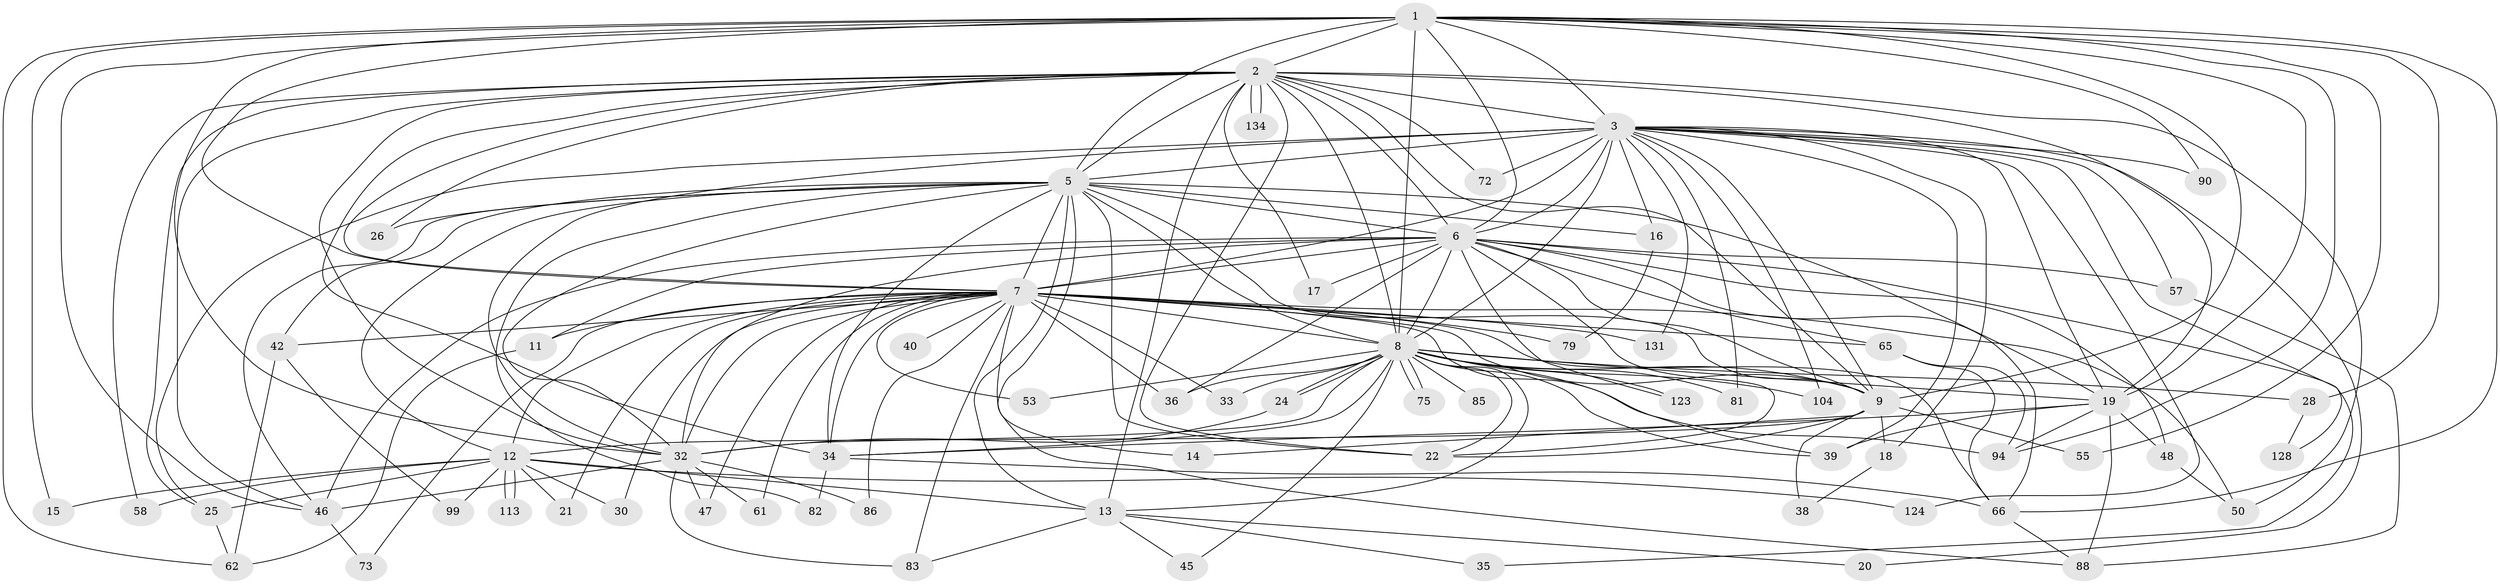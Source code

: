 // original degree distribution, {23: 0.014814814814814815, 28: 0.007407407407407408, 16: 0.007407407407407408, 24: 0.007407407407407408, 22: 0.007407407407407408, 25: 0.007407407407407408, 32: 0.007407407407407408, 17: 0.007407407407407408, 27: 0.007407407407407408, 3: 0.22962962962962963, 13: 0.007407407407407408, 8: 0.014814814814814815, 2: 0.5333333333333333, 4: 0.08888888888888889, 6: 0.02962962962962963, 5: 0.022222222222222223}
// Generated by graph-tools (version 1.1) at 2025/14/03/09/25 04:14:10]
// undirected, 67 vertices, 180 edges
graph export_dot {
graph [start="1"]
  node [color=gray90,style=filled];
  1;
  2 [super="+77+80"];
  3 [super="+4+95+130"];
  5 [super="+101+105+54+63"];
  6 [super="+44"];
  7 [super="+10"];
  8 [super="+51+87+29+67+23"];
  9;
  11;
  12 [super="+92"];
  13 [super="+78"];
  14;
  15;
  16;
  17;
  18 [super="+107"];
  19 [super="+64"];
  20;
  21;
  22 [super="+31+89+60"];
  24;
  25 [super="+52"];
  26;
  28;
  30;
  32 [super="+103+74+110+43+68"];
  33 [super="+37"];
  34 [super="+49"];
  35;
  36 [super="+133"];
  38;
  39 [super="+41"];
  40;
  42;
  45;
  46 [super="+59"];
  47;
  48 [super="+84"];
  50;
  53 [super="+91"];
  55;
  57;
  58;
  61;
  62 [super="+114+70"];
  65 [super="+127+97"];
  66 [super="+122"];
  72;
  73;
  75;
  79;
  81;
  82;
  83 [super="+96"];
  85;
  86;
  88 [super="+98"];
  90;
  94 [super="+126"];
  99;
  104;
  113;
  123;
  124;
  128;
  131;
  134;
  1 -- 2;
  1 -- 3 [weight=2];
  1 -- 5;
  1 -- 6;
  1 -- 7 [weight=2];
  1 -- 8 [weight=4];
  1 -- 9;
  1 -- 15;
  1 -- 28;
  1 -- 32;
  1 -- 46;
  1 -- 55;
  1 -- 62;
  1 -- 66;
  1 -- 90;
  1 -- 94;
  1 -- 19 [weight=2];
  2 -- 3 [weight=3];
  2 -- 5 [weight=2];
  2 -- 6;
  2 -- 7 [weight=3];
  2 -- 8 [weight=3];
  2 -- 9;
  2 -- 13;
  2 -- 17;
  2 -- 22 [weight=2];
  2 -- 26;
  2 -- 46;
  2 -- 50;
  2 -- 58;
  2 -- 72;
  2 -- 134;
  2 -- 134;
  2 -- 32;
  2 -- 19;
  2 -- 25;
  2 -- 34;
  3 -- 5 [weight=2];
  3 -- 6 [weight=2];
  3 -- 7 [weight=4];
  3 -- 8 [weight=4];
  3 -- 9 [weight=2];
  3 -- 16;
  3 -- 39;
  3 -- 72;
  3 -- 128;
  3 -- 131;
  3 -- 81;
  3 -- 18 [weight=2];
  3 -- 20;
  3 -- 25;
  3 -- 90;
  3 -- 32;
  3 -- 104;
  3 -- 57;
  3 -- 124;
  3 -- 19;
  5 -- 6;
  5 -- 7 [weight=5];
  5 -- 8;
  5 -- 9 [weight=2];
  5 -- 16;
  5 -- 19;
  5 -- 26;
  5 -- 34;
  5 -- 42;
  5 -- 82;
  5 -- 32 [weight=2];
  5 -- 46;
  5 -- 13;
  5 -- 22;
  5 -- 88;
  5 -- 12;
  6 -- 7 [weight=3];
  6 -- 8 [weight=2];
  6 -- 9;
  6 -- 11;
  6 -- 17;
  6 -- 35;
  6 -- 36;
  6 -- 48;
  6 -- 57;
  6 -- 123;
  6 -- 66;
  6 -- 65;
  6 -- 22;
  6 -- 32;
  6 -- 46;
  7 -- 8 [weight=2];
  7 -- 9 [weight=2];
  7 -- 30;
  7 -- 33 [weight=2];
  7 -- 40 [weight=2];
  7 -- 47 [weight=2];
  7 -- 53 [weight=2];
  7 -- 65;
  7 -- 131;
  7 -- 36;
  7 -- 32;
  7 -- 66;
  7 -- 73;
  7 -- 11;
  7 -- 12 [weight=3];
  7 -- 14;
  7 -- 79;
  7 -- 21;
  7 -- 86;
  7 -- 39;
  7 -- 42;
  7 -- 50;
  7 -- 61;
  7 -- 83;
  7 -- 34;
  8 -- 9 [weight=2];
  8 -- 19;
  8 -- 24;
  8 -- 24;
  8 -- 28;
  8 -- 33 [weight=2];
  8 -- 36;
  8 -- 45;
  8 -- 53;
  8 -- 75;
  8 -- 75;
  8 -- 81;
  8 -- 85 [weight=2];
  8 -- 94;
  8 -- 104;
  8 -- 123;
  8 -- 22;
  8 -- 39;
  8 -- 32;
  8 -- 34;
  8 -- 13;
  9 -- 12;
  9 -- 14;
  9 -- 18;
  9 -- 22;
  9 -- 38;
  9 -- 55;
  11 -- 62;
  12 -- 13;
  12 -- 15;
  12 -- 21;
  12 -- 25;
  12 -- 30;
  12 -- 58;
  12 -- 99;
  12 -- 113;
  12 -- 113;
  12 -- 124;
  13 -- 20;
  13 -- 35;
  13 -- 45;
  13 -- 83;
  16 -- 79;
  18 -- 38;
  19 -- 48;
  19 -- 39;
  19 -- 88;
  19 -- 94;
  19 -- 34;
  24 -- 32;
  25 -- 62;
  28 -- 128;
  32 -- 61;
  32 -- 47;
  32 -- 83;
  32 -- 46;
  32 -- 86 [weight=2];
  34 -- 66;
  34 -- 82;
  42 -- 99;
  42 -- 62;
  46 -- 73;
  48 -- 50;
  57 -- 88;
  65 -- 66;
  65 -- 94;
  66 -- 88;
}
